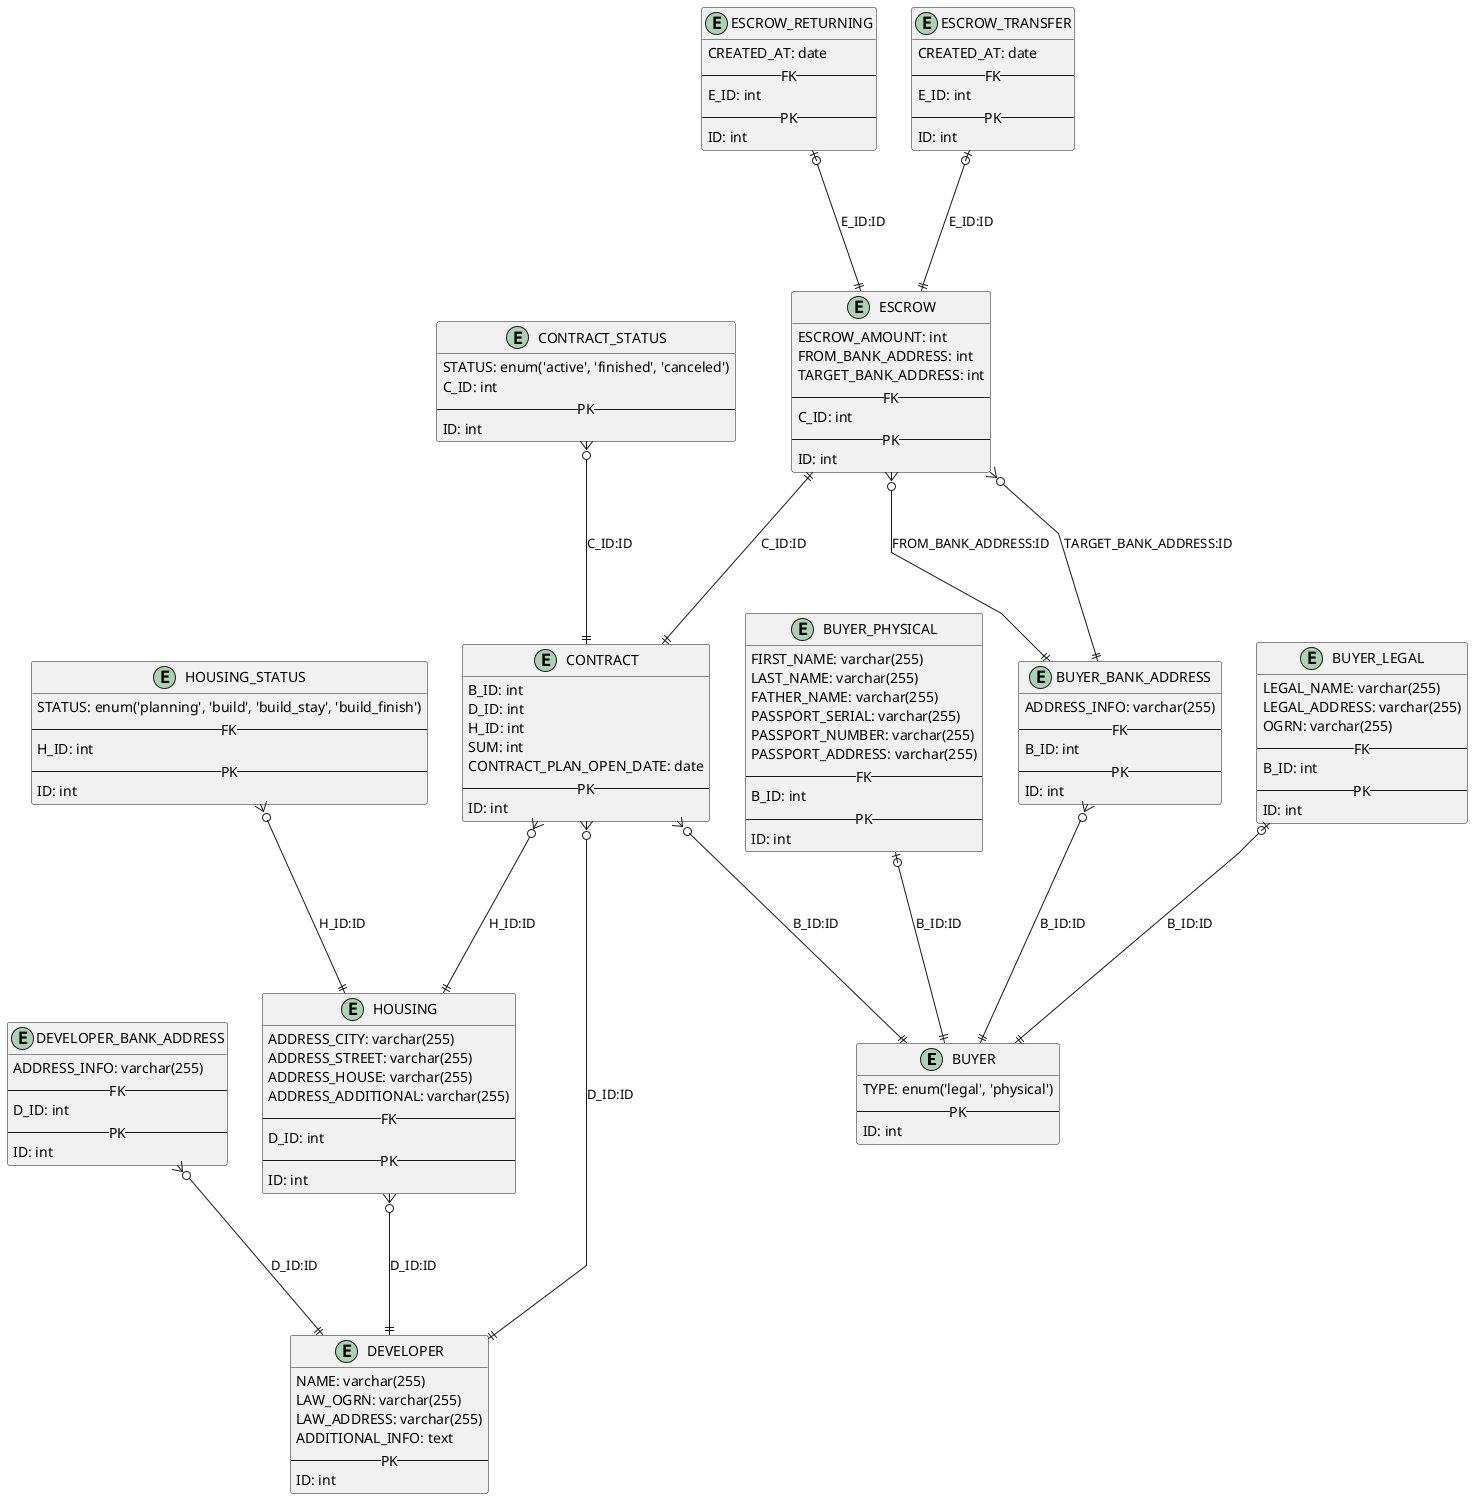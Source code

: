 @startuml

skinparam lineType polyline
skinparam entity {
    BackgroundColor White
    BorderColor Black
    ArrowColor Black
}

entity BUYER {
   TYPE: enum('legal', 'physical')
   --PK--
   ID: int
}
entity BUYER_BANK_ADDRESS {
   ADDRESS_INFO: varchar(255)
   --FK--
   B_ID: int
   --PK--
   ID: int
}
entity BUYER_LEGAL {
   LEGAL_NAME: varchar(255)
   LEGAL_ADDRESS: varchar(255)
   OGRN: varchar(255)
   --FK--
   B_ID: int
   --PK--
   ID: int
}
entity BUYER_PHYSICAL {
   FIRST_NAME: varchar(255)
   LAST_NAME: varchar(255)
   FATHER_NAME: varchar(255)
   PASSPORT_SERIAL: varchar(255)
   PASSPORT_NUMBER: varchar(255)
   PASSPORT_ADDRESS: varchar(255)
   --FK--
   B_ID: int
   --PK--
   ID: int
}
entity CONTRACT {
   B_ID: int
   D_ID: int
   H_ID: int
   SUM: int
   CONTRACT_PLAN_OPEN_DATE: date
   --PK--
   ID: int
}
entity CONTRACT_STATUS {
   STATUS: enum('active', 'finished', 'canceled')
   C_ID: int
   --PK--
   ID: int
}
entity DEVELOPER {
   NAME: varchar(255)
   LAW_OGRN: varchar(255)
   LAW_ADDRESS: varchar(255)
   ADDITIONAL_INFO: text
   --PK--
   ID: int
}
entity DEVELOPER_BANK_ADDRESS {
   ADDRESS_INFO: varchar(255)
   --FK--
   D_ID: int
   --PK--
   ID: int
}
entity ESCROW {
   ESCROW_AMOUNT: int
   FROM_BANK_ADDRESS: int
   TARGET_BANK_ADDRESS: int
   --FK--
   C_ID: int
   --PK--
   ID: int
}
entity ESCROW_RETURNING {
   CREATED_AT: date
   --FK--
   E_ID: int
   --PK--
   ID: int
}
entity ESCROW_TRANSFER {
   CREATED_AT: date
   --FK--
   E_ID: int
   --PK--
   ID: int
}
entity HOUSING {
   ADDRESS_CITY: varchar(255)
   ADDRESS_STREET: varchar(255)
   ADDRESS_HOUSE: varchar(255)
   ADDRESS_ADDITIONAL: varchar(255)
   --FK--
   D_ID: int
   --PK--
   ID: int
}

entity HOUSING_STATUS {
   STATUS: enum('planning', 'build', 'build_stay', 'build_finish')
   --FK--
   H_ID: int
   --PK--
   ID: int
}

BUYER_BANK_ADDRESS       }o---||  BUYER                  : "B_ID:ID"
BUYER_LEGAL             |o---||  BUYER                  : "B_ID:ID"
BUYER_PHYSICAL          |o---||  BUYER                  : "B_ID:ID"
CONTRACT                }o---||  BUYER                  : "B_ID:ID"
CONTRACT                }o---||  DEVELOPER              : "D_ID:ID"
CONTRACT                }o---||  HOUSING                : "H_ID:ID"
CONTRACT_STATUS         }o---||  CONTRACT               : "C_ID:ID"
DEVELOPER_BANK_ADDRESS   }o---||  DEVELOPER              : "D_ID:ID"
ESCROW                   }o---||  BUYER_BANK_ADDRESS     : "TARGET_BANK_ADDRESS:ID"
ESCROW                   }o---||  BUYER_BANK_ADDRESS     : "FROM_BANK_ADDRESS:ID"
ESCROW                   ||---||  CONTRACT               : "C_ID:ID"
ESCROW_RETURNING         |o---||  ESCROW                 : "E_ID:ID"
ESCROW_TRANSFER         |o---||  ESCROW                 : "E_ID:ID"
HOUSING                  }o---|| DEVELOPER              : "D_ID:ID"
HOUSING_STATUS          }o---||  HOUSING                : "H_ID:ID"

@enduml